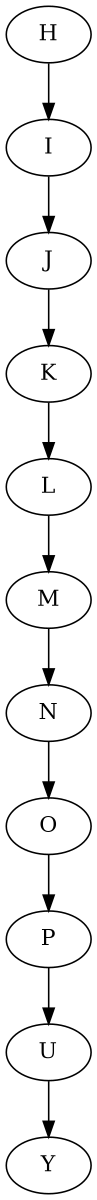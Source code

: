 digraph Alphabet {
	size = "8,8";
	H -> I;
	I -> J;
	L -> M;
	U -> Y;
	M -> N;
	N -> O;
	P -> U;
	O -> P;
	K -> L;
	J -> K;
	H;
	I;
	L;
	U;
	Y;
	M;
	N;
	P;
	O;
	K;
	J;
}
